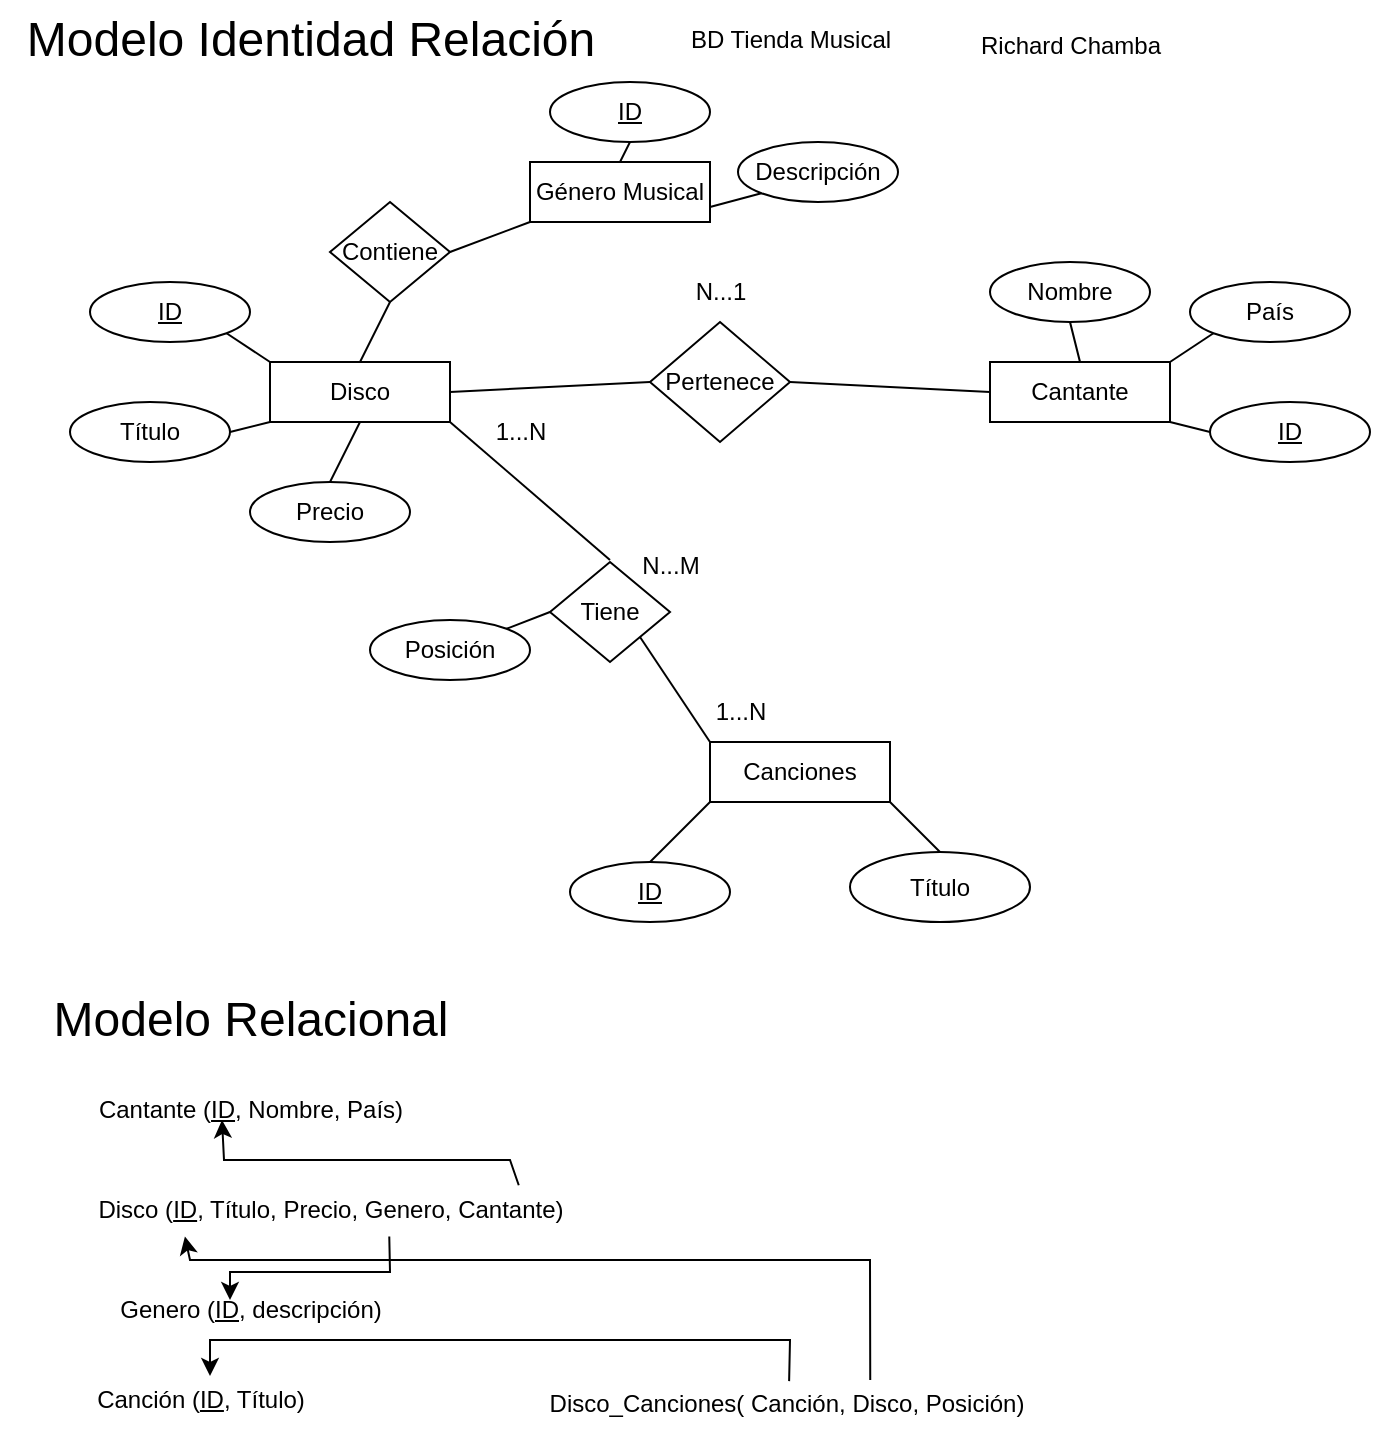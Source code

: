 <mxfile version="28.2.5">
  <diagram name="Página-1" id="p6FyP2HjMKbgZpes4Q6h">
    <mxGraphModel grid="1" page="1" gridSize="10" guides="1" tooltips="1" connect="1" arrows="1" fold="1" pageScale="1" pageWidth="827" pageHeight="1169" math="0" shadow="0">
      <root>
        <mxCell id="0" />
        <mxCell id="1" parent="0" />
        <mxCell id="M_mfojRkhb9kvfDVpnwB-1" value="Disco" style="rounded=0;whiteSpace=wrap;html=1;" vertex="1" parent="1">
          <mxGeometry x="140" y="191" width="90" height="30" as="geometry" />
        </mxCell>
        <mxCell id="M_mfojRkhb9kvfDVpnwB-2" value="Cantante" style="rounded=0;whiteSpace=wrap;html=1;" vertex="1" parent="1">
          <mxGeometry x="500" y="191" width="90" height="30" as="geometry" />
        </mxCell>
        <mxCell id="M_mfojRkhb9kvfDVpnwB-3" value="Canciones" style="rounded=0;whiteSpace=wrap;html=1;" vertex="1" parent="1">
          <mxGeometry x="360" y="381" width="90" height="30" as="geometry" />
        </mxCell>
        <mxCell id="M_mfojRkhb9kvfDVpnwB-4" value="Género Musical" style="rounded=0;whiteSpace=wrap;html=1;" vertex="1" parent="1">
          <mxGeometry x="270" y="91" width="90" height="30" as="geometry" />
        </mxCell>
        <mxCell id="M_mfojRkhb9kvfDVpnwB-5" value="Tiene" style="rhombus;whiteSpace=wrap;html=1;" vertex="1" parent="1">
          <mxGeometry x="280" y="291" width="60" height="50" as="geometry" />
        </mxCell>
        <mxCell id="M_mfojRkhb9kvfDVpnwB-6" value="Posición" style="ellipse;whiteSpace=wrap;html=1;" vertex="1" parent="1">
          <mxGeometry x="190" y="320" width="80" height="30" as="geometry" />
        </mxCell>
        <mxCell id="M_mfojRkhb9kvfDVpnwB-7" value="&lt;u&gt;ID&lt;/u&gt;" style="ellipse;whiteSpace=wrap;html=1;" vertex="1" parent="1">
          <mxGeometry x="290" y="441" width="80" height="30" as="geometry" />
        </mxCell>
        <mxCell id="M_mfojRkhb9kvfDVpnwB-8" value="Título" style="ellipse;whiteSpace=wrap;html=1;" vertex="1" parent="1">
          <mxGeometry x="430" y="436" width="90" height="35" as="geometry" />
        </mxCell>
        <mxCell id="M_mfojRkhb9kvfDVpnwB-9" value="Pertenece" style="rhombus;whiteSpace=wrap;html=1;" vertex="1" parent="1">
          <mxGeometry x="330" y="171" width="70" height="60" as="geometry" />
        </mxCell>
        <mxCell id="M_mfojRkhb9kvfDVpnwB-11" value="&lt;u&gt;ID&lt;/u&gt;" style="ellipse;whiteSpace=wrap;html=1;" vertex="1" parent="1">
          <mxGeometry x="50" y="151" width="80" height="30" as="geometry" />
        </mxCell>
        <mxCell id="M_mfojRkhb9kvfDVpnwB-12" value="Título" style="ellipse;whiteSpace=wrap;html=1;" vertex="1" parent="1">
          <mxGeometry x="40" y="211" width="80" height="30" as="geometry" />
        </mxCell>
        <mxCell id="M_mfojRkhb9kvfDVpnwB-13" value="Precio" style="ellipse;whiteSpace=wrap;html=1;" vertex="1" parent="1">
          <mxGeometry x="130" y="251" width="80" height="30" as="geometry" />
        </mxCell>
        <mxCell id="M_mfojRkhb9kvfDVpnwB-14" value="Contiene" style="rhombus;whiteSpace=wrap;html=1;" vertex="1" parent="1">
          <mxGeometry x="170" y="111" width="60" height="50" as="geometry" />
        </mxCell>
        <mxCell id="M_mfojRkhb9kvfDVpnwB-16" value="&lt;u&gt;ID&lt;/u&gt;" style="ellipse;whiteSpace=wrap;html=1;" vertex="1" parent="1">
          <mxGeometry x="280" y="51" width="80" height="30" as="geometry" />
        </mxCell>
        <mxCell id="M_mfojRkhb9kvfDVpnwB-17" value="Descripción" style="ellipse;whiteSpace=wrap;html=1;" vertex="1" parent="1">
          <mxGeometry x="374" y="81" width="80" height="30" as="geometry" />
        </mxCell>
        <mxCell id="M_mfojRkhb9kvfDVpnwB-18" value="" style="endArrow=none;html=1;rounded=0;entryX=0.5;entryY=1;entryDx=0;entryDy=0;exitX=0.5;exitY=0;exitDx=0;exitDy=0;" edge="1" parent="1" source="M_mfojRkhb9kvfDVpnwB-4" target="M_mfojRkhb9kvfDVpnwB-16">
          <mxGeometry width="50" height="50" relative="1" as="geometry">
            <mxPoint x="470" y="230" as="sourcePoint" />
            <mxPoint x="520" y="180" as="targetPoint" />
          </mxGeometry>
        </mxCell>
        <mxCell id="M_mfojRkhb9kvfDVpnwB-19" value="" style="endArrow=none;html=1;rounded=0;entryX=0;entryY=1;entryDx=0;entryDy=0;exitX=1;exitY=0.75;exitDx=0;exitDy=0;" edge="1" parent="1" source="M_mfojRkhb9kvfDVpnwB-4" target="M_mfojRkhb9kvfDVpnwB-17">
          <mxGeometry width="50" height="50" relative="1" as="geometry">
            <mxPoint x="470" y="230" as="sourcePoint" />
            <mxPoint x="520" y="180" as="targetPoint" />
          </mxGeometry>
        </mxCell>
        <mxCell id="M_mfojRkhb9kvfDVpnwB-20" value="" style="endArrow=none;html=1;rounded=0;entryX=0;entryY=1;entryDx=0;entryDy=0;exitX=1;exitY=0.5;exitDx=0;exitDy=0;" edge="1" parent="1" source="M_mfojRkhb9kvfDVpnwB-14" target="M_mfojRkhb9kvfDVpnwB-4">
          <mxGeometry width="50" height="50" relative="1" as="geometry">
            <mxPoint x="470" y="230" as="sourcePoint" />
            <mxPoint x="520" y="180" as="targetPoint" />
          </mxGeometry>
        </mxCell>
        <mxCell id="M_mfojRkhb9kvfDVpnwB-21" value="" style="endArrow=none;html=1;rounded=0;entryX=0.5;entryY=1;entryDx=0;entryDy=0;exitX=0.5;exitY=0;exitDx=0;exitDy=0;" edge="1" parent="1" source="M_mfojRkhb9kvfDVpnwB-1" target="M_mfojRkhb9kvfDVpnwB-14">
          <mxGeometry width="50" height="50" relative="1" as="geometry">
            <mxPoint x="470" y="230" as="sourcePoint" />
            <mxPoint x="520" y="180" as="targetPoint" />
          </mxGeometry>
        </mxCell>
        <mxCell id="M_mfojRkhb9kvfDVpnwB-22" value="" style="endArrow=none;html=1;rounded=0;entryX=1;entryY=1;entryDx=0;entryDy=0;exitX=0;exitY=0;exitDx=0;exitDy=0;" edge="1" parent="1" source="M_mfojRkhb9kvfDVpnwB-1" target="M_mfojRkhb9kvfDVpnwB-11">
          <mxGeometry width="50" height="50" relative="1" as="geometry">
            <mxPoint x="470" y="230" as="sourcePoint" />
            <mxPoint x="520" y="180" as="targetPoint" />
          </mxGeometry>
        </mxCell>
        <mxCell id="M_mfojRkhb9kvfDVpnwB-23" value="" style="endArrow=none;html=1;rounded=0;entryX=1;entryY=0.5;entryDx=0;entryDy=0;exitX=0;exitY=1;exitDx=0;exitDy=0;" edge="1" parent="1" source="M_mfojRkhb9kvfDVpnwB-1" target="M_mfojRkhb9kvfDVpnwB-12">
          <mxGeometry width="50" height="50" relative="1" as="geometry">
            <mxPoint x="470" y="230" as="sourcePoint" />
            <mxPoint x="520" y="180" as="targetPoint" />
          </mxGeometry>
        </mxCell>
        <mxCell id="M_mfojRkhb9kvfDVpnwB-24" value="" style="endArrow=none;html=1;rounded=0;entryX=0.5;entryY=0;entryDx=0;entryDy=0;exitX=0.5;exitY=1;exitDx=0;exitDy=0;" edge="1" parent="1" source="M_mfojRkhb9kvfDVpnwB-1" target="M_mfojRkhb9kvfDVpnwB-13">
          <mxGeometry width="50" height="50" relative="1" as="geometry">
            <mxPoint x="470" y="230" as="sourcePoint" />
            <mxPoint x="520" y="180" as="targetPoint" />
          </mxGeometry>
        </mxCell>
        <mxCell id="M_mfojRkhb9kvfDVpnwB-25" value="" style="endArrow=none;html=1;rounded=0;entryX=1;entryY=0.5;entryDx=0;entryDy=0;exitX=0;exitY=0.5;exitDx=0;exitDy=0;" edge="1" parent="1" source="M_mfojRkhb9kvfDVpnwB-9" target="M_mfojRkhb9kvfDVpnwB-1">
          <mxGeometry width="50" height="50" relative="1" as="geometry">
            <mxPoint x="470" y="230" as="sourcePoint" />
            <mxPoint x="520" y="180" as="targetPoint" />
          </mxGeometry>
        </mxCell>
        <mxCell id="M_mfojRkhb9kvfDVpnwB-26" value="" style="endArrow=none;html=1;rounded=0;exitX=1;exitY=0.5;exitDx=0;exitDy=0;entryX=0;entryY=0.5;entryDx=0;entryDy=0;" edge="1" parent="1" source="M_mfojRkhb9kvfDVpnwB-9" target="M_mfojRkhb9kvfDVpnwB-2">
          <mxGeometry width="50" height="50" relative="1" as="geometry">
            <mxPoint x="470" y="230" as="sourcePoint" />
            <mxPoint x="520" y="180" as="targetPoint" />
          </mxGeometry>
        </mxCell>
        <mxCell id="M_mfojRkhb9kvfDVpnwB-27" value="" style="endArrow=none;html=1;rounded=0;entryX=1;entryY=1;entryDx=0;entryDy=0;" edge="1" parent="1" target="M_mfojRkhb9kvfDVpnwB-1">
          <mxGeometry width="50" height="50" relative="1" as="geometry">
            <mxPoint x="310" y="290" as="sourcePoint" />
            <mxPoint x="520" y="180" as="targetPoint" />
          </mxGeometry>
        </mxCell>
        <mxCell id="M_mfojRkhb9kvfDVpnwB-28" value="" style="endArrow=none;html=1;rounded=0;entryX=0;entryY=0;entryDx=0;entryDy=0;exitX=1;exitY=1;exitDx=0;exitDy=0;" edge="1" parent="1" source="M_mfojRkhb9kvfDVpnwB-5" target="M_mfojRkhb9kvfDVpnwB-3">
          <mxGeometry width="50" height="50" relative="1" as="geometry">
            <mxPoint x="470" y="230" as="sourcePoint" />
            <mxPoint x="520" y="180" as="targetPoint" />
          </mxGeometry>
        </mxCell>
        <mxCell id="M_mfojRkhb9kvfDVpnwB-29" value="" style="endArrow=none;html=1;rounded=0;entryX=1;entryY=0;entryDx=0;entryDy=0;exitX=0;exitY=0.5;exitDx=0;exitDy=0;" edge="1" parent="1" source="M_mfojRkhb9kvfDVpnwB-5" target="M_mfojRkhb9kvfDVpnwB-6">
          <mxGeometry width="50" height="50" relative="1" as="geometry">
            <mxPoint x="470" y="230" as="sourcePoint" />
            <mxPoint x="520" y="180" as="targetPoint" />
          </mxGeometry>
        </mxCell>
        <mxCell id="M_mfojRkhb9kvfDVpnwB-30" value="" style="endArrow=none;html=1;rounded=0;entryX=0;entryY=1;entryDx=0;entryDy=0;exitX=0.5;exitY=0;exitDx=0;exitDy=0;" edge="1" parent="1" source="M_mfojRkhb9kvfDVpnwB-7" target="M_mfojRkhb9kvfDVpnwB-3">
          <mxGeometry width="50" height="50" relative="1" as="geometry">
            <mxPoint x="470" y="230" as="sourcePoint" />
            <mxPoint x="520" y="180" as="targetPoint" />
          </mxGeometry>
        </mxCell>
        <mxCell id="M_mfojRkhb9kvfDVpnwB-31" value="" style="endArrow=none;html=1;rounded=0;entryX=1;entryY=1;entryDx=0;entryDy=0;exitX=0.5;exitY=0;exitDx=0;exitDy=0;" edge="1" parent="1" source="M_mfojRkhb9kvfDVpnwB-8" target="M_mfojRkhb9kvfDVpnwB-3">
          <mxGeometry width="50" height="50" relative="1" as="geometry">
            <mxPoint x="470" y="230" as="sourcePoint" />
            <mxPoint x="520" y="180" as="targetPoint" />
          </mxGeometry>
        </mxCell>
        <mxCell id="M_mfojRkhb9kvfDVpnwB-32" value="Nombre" style="ellipse;whiteSpace=wrap;html=1;" vertex="1" parent="1">
          <mxGeometry x="500" y="141" width="80" height="30" as="geometry" />
        </mxCell>
        <mxCell id="M_mfojRkhb9kvfDVpnwB-33" value="País" style="ellipse;whiteSpace=wrap;html=1;" vertex="1" parent="1">
          <mxGeometry x="600" y="151" width="80" height="30" as="geometry" />
        </mxCell>
        <mxCell id="M_mfojRkhb9kvfDVpnwB-34" value="&lt;u&gt;ID&lt;/u&gt;" style="ellipse;whiteSpace=wrap;html=1;" vertex="1" parent="1">
          <mxGeometry x="610" y="211" width="80" height="30" as="geometry" />
        </mxCell>
        <mxCell id="M_mfojRkhb9kvfDVpnwB-35" value="N...M" style="text;html=1;align=center;verticalAlign=middle;resizable=0;points=[];autosize=1;strokeColor=none;fillColor=none;" vertex="1" parent="1">
          <mxGeometry x="315" y="278" width="50" height="30" as="geometry" />
        </mxCell>
        <mxCell id="M_mfojRkhb9kvfDVpnwB-36" value="1...N" style="text;html=1;align=center;verticalAlign=middle;resizable=0;points=[];autosize=1;strokeColor=none;fillColor=none;" vertex="1" parent="1">
          <mxGeometry x="350" y="351" width="50" height="30" as="geometry" />
        </mxCell>
        <mxCell id="M_mfojRkhb9kvfDVpnwB-37" value="1...N" style="text;html=1;align=center;verticalAlign=middle;resizable=0;points=[];autosize=1;strokeColor=none;fillColor=none;" vertex="1" parent="1">
          <mxGeometry x="240" y="211" width="50" height="30" as="geometry" />
        </mxCell>
        <mxCell id="M_mfojRkhb9kvfDVpnwB-38" value="N...1" style="text;html=1;align=center;verticalAlign=middle;resizable=0;points=[];autosize=1;strokeColor=none;fillColor=none;" vertex="1" parent="1">
          <mxGeometry x="340" y="141" width="50" height="30" as="geometry" />
        </mxCell>
        <mxCell id="M_mfojRkhb9kvfDVpnwB-39" value="" style="endArrow=none;html=1;rounded=0;entryX=0.5;entryY=1;entryDx=0;entryDy=0;exitX=0.5;exitY=0;exitDx=0;exitDy=0;" edge="1" parent="1" source="M_mfojRkhb9kvfDVpnwB-2" target="M_mfojRkhb9kvfDVpnwB-32">
          <mxGeometry width="50" height="50" relative="1" as="geometry">
            <mxPoint x="470" y="230" as="sourcePoint" />
            <mxPoint x="520" y="180" as="targetPoint" />
          </mxGeometry>
        </mxCell>
        <mxCell id="M_mfojRkhb9kvfDVpnwB-40" value="" style="endArrow=none;html=1;rounded=0;entryX=0;entryY=1;entryDx=0;entryDy=0;exitX=1;exitY=0;exitDx=0;exitDy=0;" edge="1" parent="1" source="M_mfojRkhb9kvfDVpnwB-2" target="M_mfojRkhb9kvfDVpnwB-33">
          <mxGeometry width="50" height="50" relative="1" as="geometry">
            <mxPoint x="470" y="230" as="sourcePoint" />
            <mxPoint x="520" y="180" as="targetPoint" />
          </mxGeometry>
        </mxCell>
        <mxCell id="M_mfojRkhb9kvfDVpnwB-41" value="" style="endArrow=none;html=1;rounded=0;entryX=0;entryY=0.5;entryDx=0;entryDy=0;exitX=1;exitY=1;exitDx=0;exitDy=0;" edge="1" parent="1" source="M_mfojRkhb9kvfDVpnwB-2" target="M_mfojRkhb9kvfDVpnwB-34">
          <mxGeometry width="50" height="50" relative="1" as="geometry">
            <mxPoint x="470" y="230" as="sourcePoint" />
            <mxPoint x="520" y="180" as="targetPoint" />
          </mxGeometry>
        </mxCell>
        <mxCell id="M_mfojRkhb9kvfDVpnwB-42" value="&lt;font style=&quot;font-size: 24px;&quot;&gt;Modelo Identidad Relación&lt;/font&gt;" style="text;html=1;align=center;verticalAlign=middle;resizable=0;points=[];autosize=1;strokeColor=none;fillColor=none;" vertex="1" parent="1">
          <mxGeometry x="5" y="10" width="310" height="40" as="geometry" />
        </mxCell>
        <mxCell id="M_mfojRkhb9kvfDVpnwB-43" value="BD Tienda Musical" style="text;html=1;align=center;verticalAlign=middle;resizable=0;points=[];autosize=1;strokeColor=none;fillColor=none;" vertex="1" parent="1">
          <mxGeometry x="340" y="15" width="120" height="30" as="geometry" />
        </mxCell>
        <mxCell id="M_mfojRkhb9kvfDVpnwB-44" value="&lt;font style=&quot;font-size: 24px;&quot;&gt;Modelo Relacional&lt;/font&gt;" style="text;html=1;align=center;verticalAlign=middle;resizable=0;points=[];autosize=1;strokeColor=none;fillColor=none;" vertex="1" parent="1">
          <mxGeometry x="20" y="500" width="220" height="40" as="geometry" />
        </mxCell>
        <mxCell id="M_mfojRkhb9kvfDVpnwB-45" value="Cantante (&lt;u&gt;ID&lt;/u&gt;, Nombre, País)" style="text;html=1;align=center;verticalAlign=middle;resizable=0;points=[];autosize=1;strokeColor=none;fillColor=none;" vertex="1" parent="1">
          <mxGeometry x="40" y="550" width="180" height="30" as="geometry" />
        </mxCell>
        <mxCell id="M_mfojRkhb9kvfDVpnwB-46" value="Disco (&lt;u&gt;ID&lt;/u&gt;, Título, Precio, Genero, Cantante)" style="text;html=1;align=center;verticalAlign=middle;resizable=0;points=[];autosize=1;strokeColor=none;fillColor=none;" vertex="1" parent="1">
          <mxGeometry x="40" y="600" width="260" height="30" as="geometry" />
        </mxCell>
        <mxCell id="M_mfojRkhb9kvfDVpnwB-47" value="Genero (&lt;u&gt;ID&lt;/u&gt;, descripción)" style="text;html=1;align=center;verticalAlign=middle;resizable=0;points=[];autosize=1;strokeColor=none;fillColor=none;" vertex="1" parent="1">
          <mxGeometry x="55" y="650" width="150" height="30" as="geometry" />
        </mxCell>
        <mxCell id="M_mfojRkhb9kvfDVpnwB-48" value="Canción (&lt;u&gt;ID&lt;/u&gt;, Título)" style="text;html=1;align=center;verticalAlign=middle;resizable=0;points=[];autosize=1;strokeColor=none;fillColor=none;" vertex="1" parent="1">
          <mxGeometry x="40" y="695" width="130" height="30" as="geometry" />
        </mxCell>
        <mxCell id="M_mfojRkhb9kvfDVpnwB-50" value="Disco_Canciones( Canción, Disco, Posición)" style="text;html=1;align=center;verticalAlign=middle;resizable=0;points=[];autosize=1;strokeColor=none;fillColor=none;" vertex="1" parent="1">
          <mxGeometry x="268" y="697" width="260" height="30" as="geometry" />
        </mxCell>
        <mxCell id="M_mfojRkhb9kvfDVpnwB-51" value="" style="endArrow=classic;html=1;rounded=0;exitX=0.506;exitY=0.119;exitDx=0;exitDy=0;exitPerimeter=0;" edge="1" parent="1" source="M_mfojRkhb9kvfDVpnwB-50">
          <mxGeometry width="50" height="50" relative="1" as="geometry">
            <mxPoint x="400" y="680" as="sourcePoint" />
            <mxPoint x="110" y="698" as="targetPoint" />
            <Array as="points">
              <mxPoint x="400" y="680" />
              <mxPoint x="110" y="680" />
            </Array>
          </mxGeometry>
        </mxCell>
        <mxCell id="M_mfojRkhb9kvfDVpnwB-53" value="" style="endArrow=classic;html=1;rounded=0;exitX=0.662;exitY=0.1;exitDx=0;exitDy=0;exitPerimeter=0;entryX=0.221;entryY=0.942;entryDx=0;entryDy=0;entryPerimeter=0;" edge="1" parent="1" source="M_mfojRkhb9kvfDVpnwB-50" target="M_mfojRkhb9kvfDVpnwB-46">
          <mxGeometry width="50" height="50" relative="1" as="geometry">
            <mxPoint x="430" y="740" as="sourcePoint" />
            <mxPoint x="430" y="640" as="targetPoint" />
            <Array as="points">
              <mxPoint x="440" y="640" />
              <mxPoint x="100" y="640" />
            </Array>
          </mxGeometry>
        </mxCell>
        <mxCell id="M_mfojRkhb9kvfDVpnwB-54" value="" style="endArrow=classic;html=1;rounded=0;exitX=0.863;exitY=0.087;exitDx=0;exitDy=0;exitPerimeter=0;" edge="1" parent="1" source="M_mfojRkhb9kvfDVpnwB-46">
          <mxGeometry width="50" height="50" relative="1" as="geometry">
            <mxPoint x="430" y="740" as="sourcePoint" />
            <mxPoint x="116" y="570" as="targetPoint" />
            <Array as="points">
              <mxPoint x="260" y="590" />
              <mxPoint x="117" y="590" />
            </Array>
          </mxGeometry>
        </mxCell>
        <mxCell id="M_mfojRkhb9kvfDVpnwB-55" value="Richard Chamba" style="text;html=1;align=center;verticalAlign=middle;resizable=0;points=[];autosize=1;strokeColor=none;fillColor=none;" vertex="1" parent="1">
          <mxGeometry x="485" y="18" width="110" height="30" as="geometry" />
        </mxCell>
        <mxCell id="M_mfojRkhb9kvfDVpnwB-56" value="" style="endArrow=classic;html=1;rounded=0;exitX=0.614;exitY=0.942;exitDx=0;exitDy=0;exitPerimeter=0;" edge="1" parent="1" source="M_mfojRkhb9kvfDVpnwB-46">
          <mxGeometry width="50" height="50" relative="1" as="geometry">
            <mxPoint x="430" y="540" as="sourcePoint" />
            <mxPoint x="120" y="660" as="targetPoint" />
            <Array as="points">
              <mxPoint x="200" y="646" />
              <mxPoint x="120" y="646" />
            </Array>
          </mxGeometry>
        </mxCell>
      </root>
    </mxGraphModel>
  </diagram>
</mxfile>
